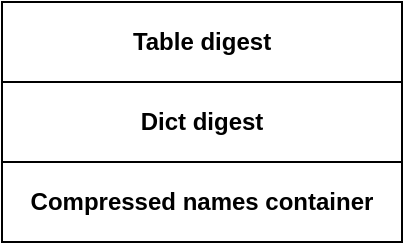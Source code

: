 <mxfile version="19.0.3" type="device"><diagram id="WXj8gqkEhlGfL43AjHRx" name="Page-1"><mxGraphModel dx="552" dy="589" grid="1" gridSize="10" guides="1" tooltips="1" connect="1" arrows="1" fold="1" page="1" pageScale="1" pageWidth="850" pageHeight="1100" math="0" shadow="0"><root><mxCell id="0"/><mxCell id="1" parent="0"/><mxCell id="2BdDCiI79n-Jgej73jsK-4" value="&lt;b&gt;Table digest&lt;/b&gt;" style="whiteSpace=wrap;html=1;align=center;" vertex="1" parent="1"><mxGeometry x="40" y="40" width="200" height="40" as="geometry"/></mxCell><mxCell id="2BdDCiI79n-Jgej73jsK-5" value="&lt;b&gt;Dict digest&lt;/b&gt;" style="whiteSpace=wrap;html=1;align=center;" vertex="1" parent="1"><mxGeometry x="40" y="80" width="200" height="40" as="geometry"/></mxCell><mxCell id="2BdDCiI79n-Jgej73jsK-6" value="&lt;b&gt;Compressed names container&lt;/b&gt;" style="whiteSpace=wrap;html=1;align=center;" vertex="1" parent="1"><mxGeometry x="40" y="120" width="200" height="40" as="geometry"/></mxCell></root></mxGraphModel></diagram></mxfile>
